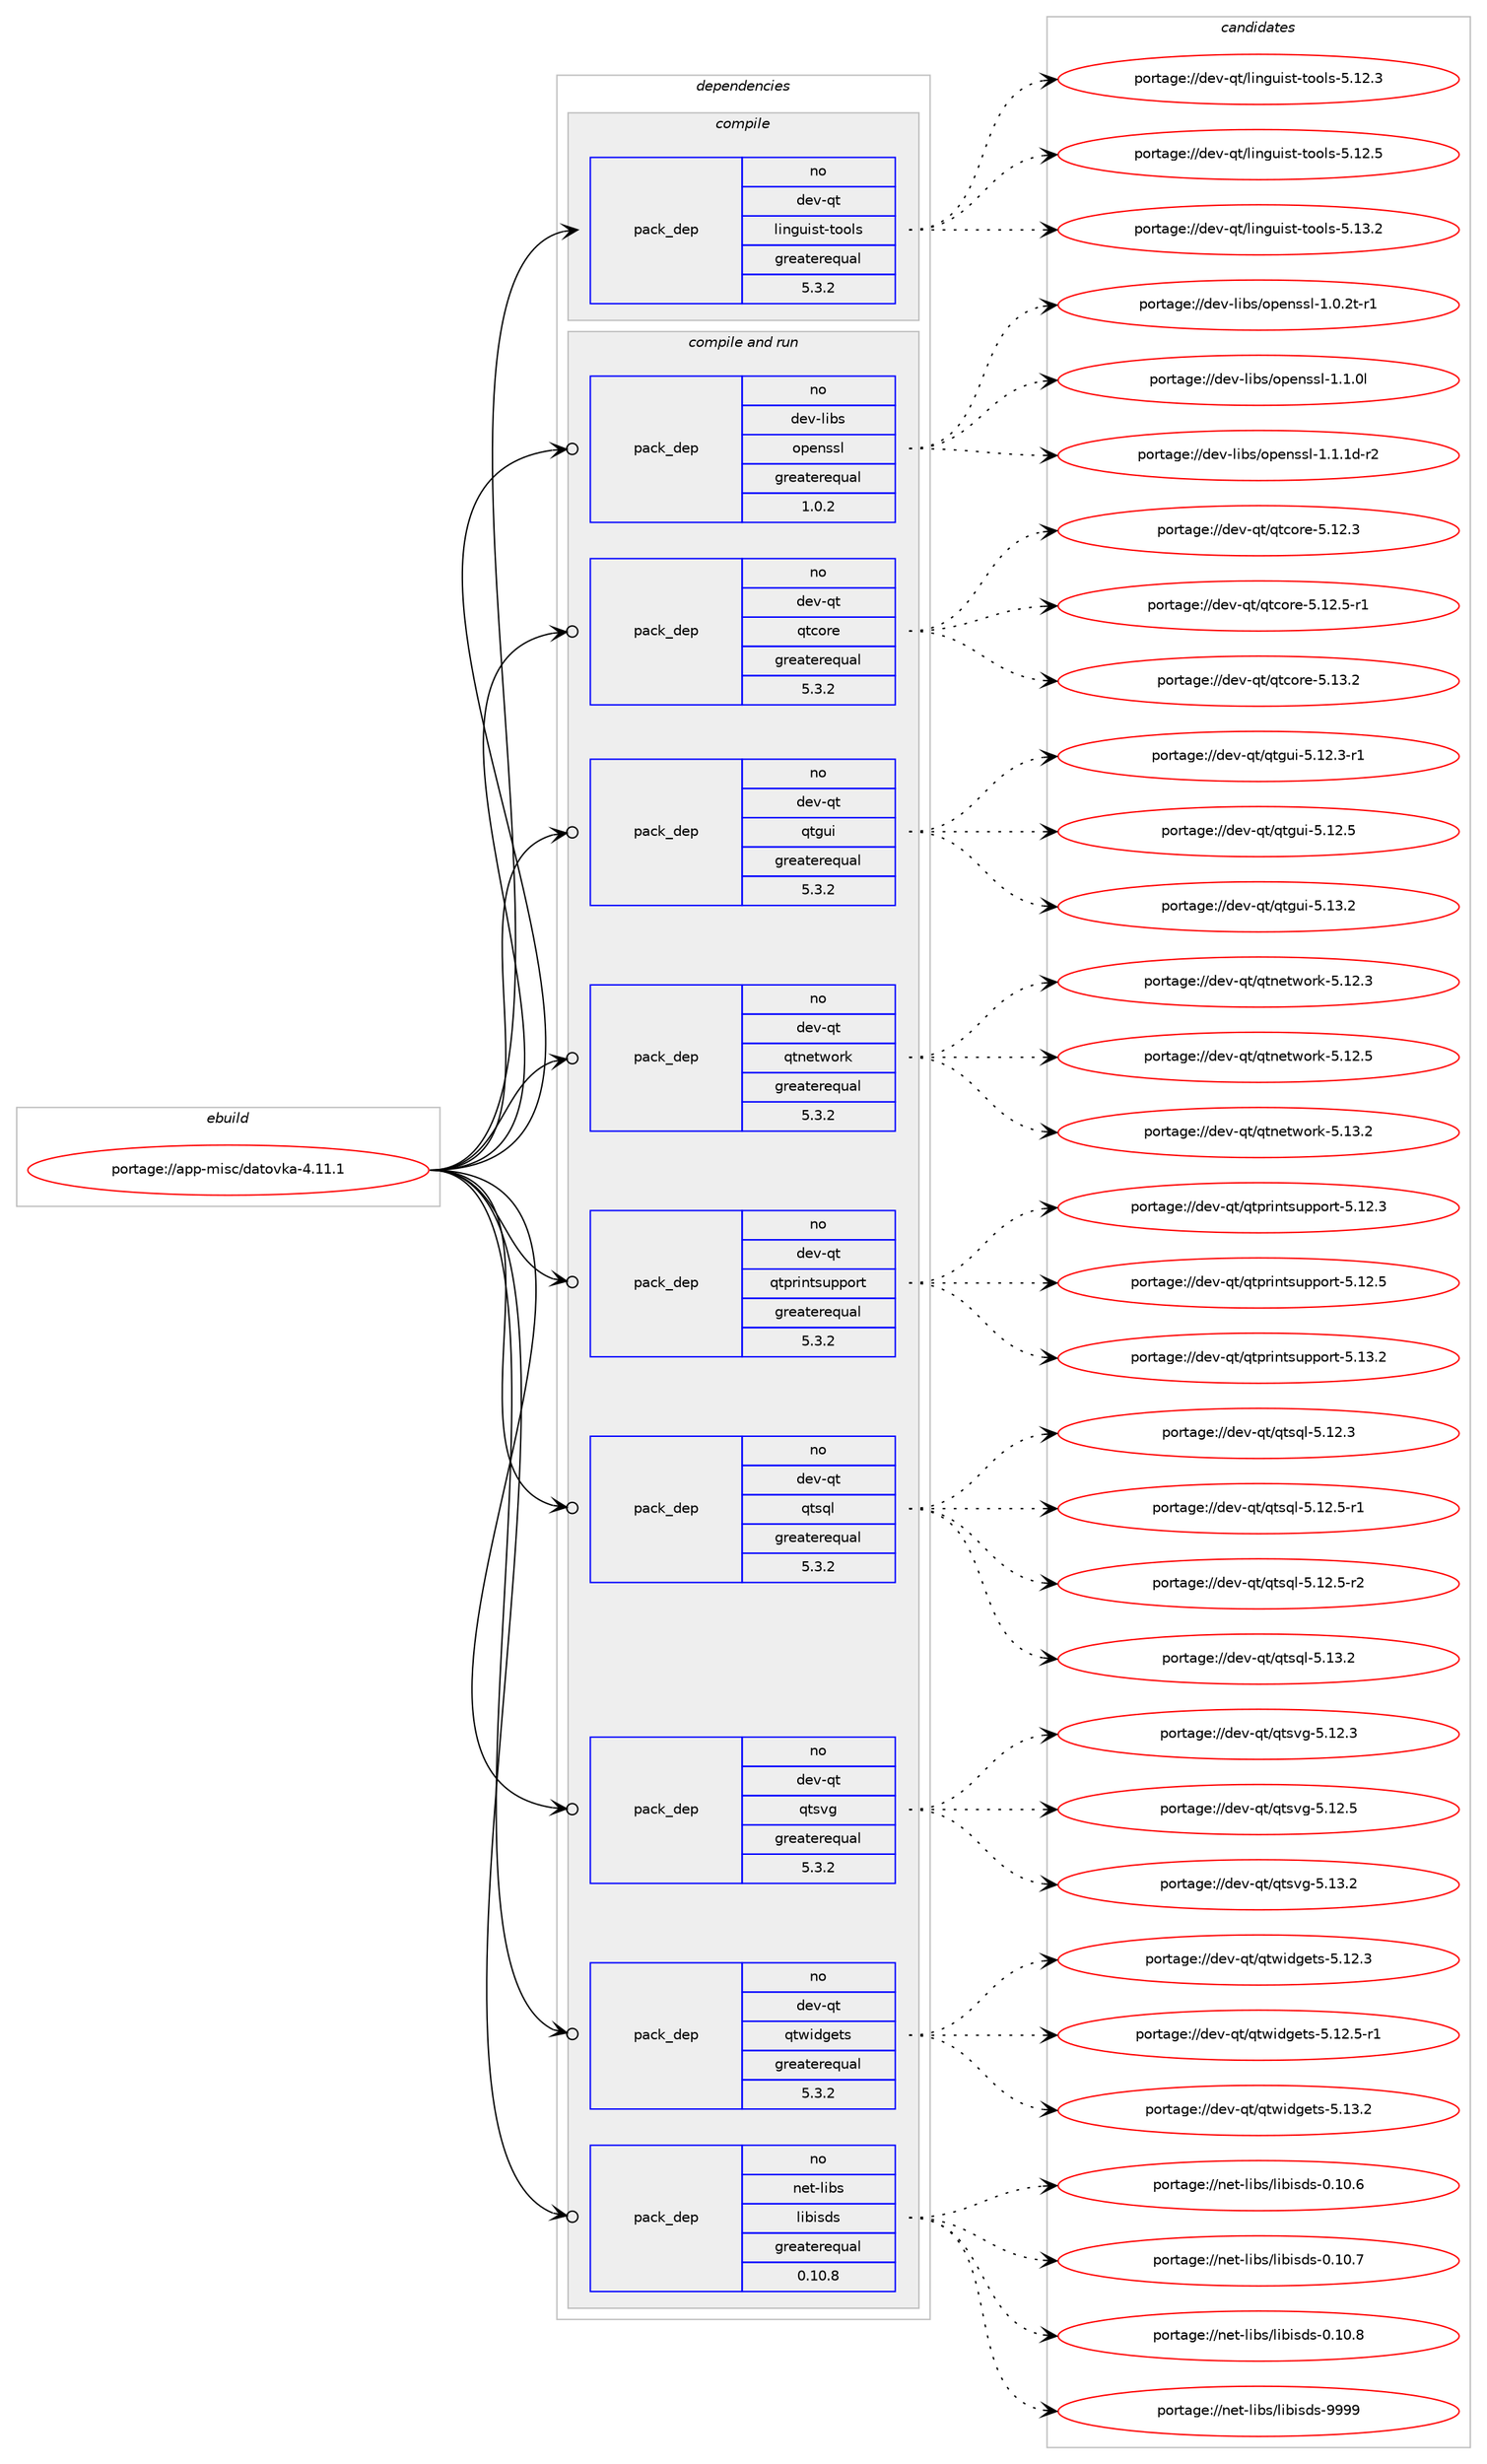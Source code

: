 digraph prolog {

# *************
# Graph options
# *************

newrank=true;
concentrate=true;
compound=true;
graph [rankdir=LR,fontname=Helvetica,fontsize=10,ranksep=1.5];#, ranksep=2.5, nodesep=0.2];
edge  [arrowhead=vee];
node  [fontname=Helvetica,fontsize=10];

# **********
# The ebuild
# **********

subgraph cluster_leftcol {
color=gray;
rank=same;
label=<<i>ebuild</i>>;
id [label="portage://app-misc/datovka-4.11.1", color=red, width=4, href="../app-misc/datovka-4.11.1.svg"];
}

# ****************
# The dependencies
# ****************

subgraph cluster_midcol {
color=gray;
label=<<i>dependencies</i>>;
subgraph cluster_compile {
fillcolor="#eeeeee";
style=filled;
label=<<i>compile</i>>;
subgraph pack24645 {
dependency33643 [label=<<TABLE BORDER="0" CELLBORDER="1" CELLSPACING="0" CELLPADDING="4" WIDTH="220"><TR><TD ROWSPAN="6" CELLPADDING="30">pack_dep</TD></TR><TR><TD WIDTH="110">no</TD></TR><TR><TD>dev-qt</TD></TR><TR><TD>linguist-tools</TD></TR><TR><TD>greaterequal</TD></TR><TR><TD>5.3.2</TD></TR></TABLE>>, shape=none, color=blue];
}
id:e -> dependency33643:w [weight=20,style="solid",arrowhead="vee"];
}
subgraph cluster_compileandrun {
fillcolor="#eeeeee";
style=filled;
label=<<i>compile and run</i>>;
subgraph pack24646 {
dependency33644 [label=<<TABLE BORDER="0" CELLBORDER="1" CELLSPACING="0" CELLPADDING="4" WIDTH="220"><TR><TD ROWSPAN="6" CELLPADDING="30">pack_dep</TD></TR><TR><TD WIDTH="110">no</TD></TR><TR><TD>dev-libs</TD></TR><TR><TD>openssl</TD></TR><TR><TD>greaterequal</TD></TR><TR><TD>1.0.2</TD></TR></TABLE>>, shape=none, color=blue];
}
id:e -> dependency33644:w [weight=20,style="solid",arrowhead="odotvee"];
subgraph pack24647 {
dependency33645 [label=<<TABLE BORDER="0" CELLBORDER="1" CELLSPACING="0" CELLPADDING="4" WIDTH="220"><TR><TD ROWSPAN="6" CELLPADDING="30">pack_dep</TD></TR><TR><TD WIDTH="110">no</TD></TR><TR><TD>dev-qt</TD></TR><TR><TD>qtcore</TD></TR><TR><TD>greaterequal</TD></TR><TR><TD>5.3.2</TD></TR></TABLE>>, shape=none, color=blue];
}
id:e -> dependency33645:w [weight=20,style="solid",arrowhead="odotvee"];
subgraph pack24648 {
dependency33646 [label=<<TABLE BORDER="0" CELLBORDER="1" CELLSPACING="0" CELLPADDING="4" WIDTH="220"><TR><TD ROWSPAN="6" CELLPADDING="30">pack_dep</TD></TR><TR><TD WIDTH="110">no</TD></TR><TR><TD>dev-qt</TD></TR><TR><TD>qtgui</TD></TR><TR><TD>greaterequal</TD></TR><TR><TD>5.3.2</TD></TR></TABLE>>, shape=none, color=blue];
}
id:e -> dependency33646:w [weight=20,style="solid",arrowhead="odotvee"];
subgraph pack24649 {
dependency33647 [label=<<TABLE BORDER="0" CELLBORDER="1" CELLSPACING="0" CELLPADDING="4" WIDTH="220"><TR><TD ROWSPAN="6" CELLPADDING="30">pack_dep</TD></TR><TR><TD WIDTH="110">no</TD></TR><TR><TD>dev-qt</TD></TR><TR><TD>qtnetwork</TD></TR><TR><TD>greaterequal</TD></TR><TR><TD>5.3.2</TD></TR></TABLE>>, shape=none, color=blue];
}
id:e -> dependency33647:w [weight=20,style="solid",arrowhead="odotvee"];
subgraph pack24650 {
dependency33648 [label=<<TABLE BORDER="0" CELLBORDER="1" CELLSPACING="0" CELLPADDING="4" WIDTH="220"><TR><TD ROWSPAN="6" CELLPADDING="30">pack_dep</TD></TR><TR><TD WIDTH="110">no</TD></TR><TR><TD>dev-qt</TD></TR><TR><TD>qtprintsupport</TD></TR><TR><TD>greaterequal</TD></TR><TR><TD>5.3.2</TD></TR></TABLE>>, shape=none, color=blue];
}
id:e -> dependency33648:w [weight=20,style="solid",arrowhead="odotvee"];
subgraph pack24651 {
dependency33649 [label=<<TABLE BORDER="0" CELLBORDER="1" CELLSPACING="0" CELLPADDING="4" WIDTH="220"><TR><TD ROWSPAN="6" CELLPADDING="30">pack_dep</TD></TR><TR><TD WIDTH="110">no</TD></TR><TR><TD>dev-qt</TD></TR><TR><TD>qtsql</TD></TR><TR><TD>greaterequal</TD></TR><TR><TD>5.3.2</TD></TR></TABLE>>, shape=none, color=blue];
}
id:e -> dependency33649:w [weight=20,style="solid",arrowhead="odotvee"];
subgraph pack24652 {
dependency33650 [label=<<TABLE BORDER="0" CELLBORDER="1" CELLSPACING="0" CELLPADDING="4" WIDTH="220"><TR><TD ROWSPAN="6" CELLPADDING="30">pack_dep</TD></TR><TR><TD WIDTH="110">no</TD></TR><TR><TD>dev-qt</TD></TR><TR><TD>qtsvg</TD></TR><TR><TD>greaterequal</TD></TR><TR><TD>5.3.2</TD></TR></TABLE>>, shape=none, color=blue];
}
id:e -> dependency33650:w [weight=20,style="solid",arrowhead="odotvee"];
subgraph pack24653 {
dependency33651 [label=<<TABLE BORDER="0" CELLBORDER="1" CELLSPACING="0" CELLPADDING="4" WIDTH="220"><TR><TD ROWSPAN="6" CELLPADDING="30">pack_dep</TD></TR><TR><TD WIDTH="110">no</TD></TR><TR><TD>dev-qt</TD></TR><TR><TD>qtwidgets</TD></TR><TR><TD>greaterequal</TD></TR><TR><TD>5.3.2</TD></TR></TABLE>>, shape=none, color=blue];
}
id:e -> dependency33651:w [weight=20,style="solid",arrowhead="odotvee"];
subgraph pack24654 {
dependency33652 [label=<<TABLE BORDER="0" CELLBORDER="1" CELLSPACING="0" CELLPADDING="4" WIDTH="220"><TR><TD ROWSPAN="6" CELLPADDING="30">pack_dep</TD></TR><TR><TD WIDTH="110">no</TD></TR><TR><TD>net-libs</TD></TR><TR><TD>libisds</TD></TR><TR><TD>greaterequal</TD></TR><TR><TD>0.10.8</TD></TR></TABLE>>, shape=none, color=blue];
}
id:e -> dependency33652:w [weight=20,style="solid",arrowhead="odotvee"];
}
subgraph cluster_run {
fillcolor="#eeeeee";
style=filled;
label=<<i>run</i>>;
}
}

# **************
# The candidates
# **************

subgraph cluster_choices {
rank=same;
color=gray;
label=<<i>candidates</i>>;

subgraph choice24645 {
color=black;
nodesep=1;
choiceportage10010111845113116471081051101031171051151164511611111110811545534649504651 [label="portage://dev-qt/linguist-tools-5.12.3", color=red, width=4,href="../dev-qt/linguist-tools-5.12.3.svg"];
choiceportage10010111845113116471081051101031171051151164511611111110811545534649504653 [label="portage://dev-qt/linguist-tools-5.12.5", color=red, width=4,href="../dev-qt/linguist-tools-5.12.5.svg"];
choiceportage10010111845113116471081051101031171051151164511611111110811545534649514650 [label="portage://dev-qt/linguist-tools-5.13.2", color=red, width=4,href="../dev-qt/linguist-tools-5.13.2.svg"];
dependency33643:e -> choiceportage10010111845113116471081051101031171051151164511611111110811545534649504651:w [style=dotted,weight="100"];
dependency33643:e -> choiceportage10010111845113116471081051101031171051151164511611111110811545534649504653:w [style=dotted,weight="100"];
dependency33643:e -> choiceportage10010111845113116471081051101031171051151164511611111110811545534649514650:w [style=dotted,weight="100"];
}
subgraph choice24646 {
color=black;
nodesep=1;
choiceportage1001011184510810598115471111121011101151151084549464846501164511449 [label="portage://dev-libs/openssl-1.0.2t-r1", color=red, width=4,href="../dev-libs/openssl-1.0.2t-r1.svg"];
choiceportage100101118451081059811547111112101110115115108454946494648108 [label="portage://dev-libs/openssl-1.1.0l", color=red, width=4,href="../dev-libs/openssl-1.1.0l.svg"];
choiceportage1001011184510810598115471111121011101151151084549464946491004511450 [label="portage://dev-libs/openssl-1.1.1d-r2", color=red, width=4,href="../dev-libs/openssl-1.1.1d-r2.svg"];
dependency33644:e -> choiceportage1001011184510810598115471111121011101151151084549464846501164511449:w [style=dotted,weight="100"];
dependency33644:e -> choiceportage100101118451081059811547111112101110115115108454946494648108:w [style=dotted,weight="100"];
dependency33644:e -> choiceportage1001011184510810598115471111121011101151151084549464946491004511450:w [style=dotted,weight="100"];
}
subgraph choice24647 {
color=black;
nodesep=1;
choiceportage10010111845113116471131169911111410145534649504651 [label="portage://dev-qt/qtcore-5.12.3", color=red, width=4,href="../dev-qt/qtcore-5.12.3.svg"];
choiceportage100101118451131164711311699111114101455346495046534511449 [label="portage://dev-qt/qtcore-5.12.5-r1", color=red, width=4,href="../dev-qt/qtcore-5.12.5-r1.svg"];
choiceportage10010111845113116471131169911111410145534649514650 [label="portage://dev-qt/qtcore-5.13.2", color=red, width=4,href="../dev-qt/qtcore-5.13.2.svg"];
dependency33645:e -> choiceportage10010111845113116471131169911111410145534649504651:w [style=dotted,weight="100"];
dependency33645:e -> choiceportage100101118451131164711311699111114101455346495046534511449:w [style=dotted,weight="100"];
dependency33645:e -> choiceportage10010111845113116471131169911111410145534649514650:w [style=dotted,weight="100"];
}
subgraph choice24648 {
color=black;
nodesep=1;
choiceportage1001011184511311647113116103117105455346495046514511449 [label="portage://dev-qt/qtgui-5.12.3-r1", color=red, width=4,href="../dev-qt/qtgui-5.12.3-r1.svg"];
choiceportage100101118451131164711311610311710545534649504653 [label="portage://dev-qt/qtgui-5.12.5", color=red, width=4,href="../dev-qt/qtgui-5.12.5.svg"];
choiceportage100101118451131164711311610311710545534649514650 [label="portage://dev-qt/qtgui-5.13.2", color=red, width=4,href="../dev-qt/qtgui-5.13.2.svg"];
dependency33646:e -> choiceportage1001011184511311647113116103117105455346495046514511449:w [style=dotted,weight="100"];
dependency33646:e -> choiceportage100101118451131164711311610311710545534649504653:w [style=dotted,weight="100"];
dependency33646:e -> choiceportage100101118451131164711311610311710545534649514650:w [style=dotted,weight="100"];
}
subgraph choice24649 {
color=black;
nodesep=1;
choiceportage100101118451131164711311611010111611911111410745534649504651 [label="portage://dev-qt/qtnetwork-5.12.3", color=red, width=4,href="../dev-qt/qtnetwork-5.12.3.svg"];
choiceportage100101118451131164711311611010111611911111410745534649504653 [label="portage://dev-qt/qtnetwork-5.12.5", color=red, width=4,href="../dev-qt/qtnetwork-5.12.5.svg"];
choiceportage100101118451131164711311611010111611911111410745534649514650 [label="portage://dev-qt/qtnetwork-5.13.2", color=red, width=4,href="../dev-qt/qtnetwork-5.13.2.svg"];
dependency33647:e -> choiceportage100101118451131164711311611010111611911111410745534649504651:w [style=dotted,weight="100"];
dependency33647:e -> choiceportage100101118451131164711311611010111611911111410745534649504653:w [style=dotted,weight="100"];
dependency33647:e -> choiceportage100101118451131164711311611010111611911111410745534649514650:w [style=dotted,weight="100"];
}
subgraph choice24650 {
color=black;
nodesep=1;
choiceportage100101118451131164711311611211410511011611511711211211111411645534649504651 [label="portage://dev-qt/qtprintsupport-5.12.3", color=red, width=4,href="../dev-qt/qtprintsupport-5.12.3.svg"];
choiceportage100101118451131164711311611211410511011611511711211211111411645534649504653 [label="portage://dev-qt/qtprintsupport-5.12.5", color=red, width=4,href="../dev-qt/qtprintsupport-5.12.5.svg"];
choiceportage100101118451131164711311611211410511011611511711211211111411645534649514650 [label="portage://dev-qt/qtprintsupport-5.13.2", color=red, width=4,href="../dev-qt/qtprintsupport-5.13.2.svg"];
dependency33648:e -> choiceportage100101118451131164711311611211410511011611511711211211111411645534649504651:w [style=dotted,weight="100"];
dependency33648:e -> choiceportage100101118451131164711311611211410511011611511711211211111411645534649504653:w [style=dotted,weight="100"];
dependency33648:e -> choiceportage100101118451131164711311611211410511011611511711211211111411645534649514650:w [style=dotted,weight="100"];
}
subgraph choice24651 {
color=black;
nodesep=1;
choiceportage100101118451131164711311611511310845534649504651 [label="portage://dev-qt/qtsql-5.12.3", color=red, width=4,href="../dev-qt/qtsql-5.12.3.svg"];
choiceportage1001011184511311647113116115113108455346495046534511449 [label="portage://dev-qt/qtsql-5.12.5-r1", color=red, width=4,href="../dev-qt/qtsql-5.12.5-r1.svg"];
choiceportage1001011184511311647113116115113108455346495046534511450 [label="portage://dev-qt/qtsql-5.12.5-r2", color=red, width=4,href="../dev-qt/qtsql-5.12.5-r2.svg"];
choiceportage100101118451131164711311611511310845534649514650 [label="portage://dev-qt/qtsql-5.13.2", color=red, width=4,href="../dev-qt/qtsql-5.13.2.svg"];
dependency33649:e -> choiceportage100101118451131164711311611511310845534649504651:w [style=dotted,weight="100"];
dependency33649:e -> choiceportage1001011184511311647113116115113108455346495046534511449:w [style=dotted,weight="100"];
dependency33649:e -> choiceportage1001011184511311647113116115113108455346495046534511450:w [style=dotted,weight="100"];
dependency33649:e -> choiceportage100101118451131164711311611511310845534649514650:w [style=dotted,weight="100"];
}
subgraph choice24652 {
color=black;
nodesep=1;
choiceportage100101118451131164711311611511810345534649504651 [label="portage://dev-qt/qtsvg-5.12.3", color=red, width=4,href="../dev-qt/qtsvg-5.12.3.svg"];
choiceportage100101118451131164711311611511810345534649504653 [label="portage://dev-qt/qtsvg-5.12.5", color=red, width=4,href="../dev-qt/qtsvg-5.12.5.svg"];
choiceportage100101118451131164711311611511810345534649514650 [label="portage://dev-qt/qtsvg-5.13.2", color=red, width=4,href="../dev-qt/qtsvg-5.13.2.svg"];
dependency33650:e -> choiceportage100101118451131164711311611511810345534649504651:w [style=dotted,weight="100"];
dependency33650:e -> choiceportage100101118451131164711311611511810345534649504653:w [style=dotted,weight="100"];
dependency33650:e -> choiceportage100101118451131164711311611511810345534649514650:w [style=dotted,weight="100"];
}
subgraph choice24653 {
color=black;
nodesep=1;
choiceportage100101118451131164711311611910510010310111611545534649504651 [label="portage://dev-qt/qtwidgets-5.12.3", color=red, width=4,href="../dev-qt/qtwidgets-5.12.3.svg"];
choiceportage1001011184511311647113116119105100103101116115455346495046534511449 [label="portage://dev-qt/qtwidgets-5.12.5-r1", color=red, width=4,href="../dev-qt/qtwidgets-5.12.5-r1.svg"];
choiceportage100101118451131164711311611910510010310111611545534649514650 [label="portage://dev-qt/qtwidgets-5.13.2", color=red, width=4,href="../dev-qt/qtwidgets-5.13.2.svg"];
dependency33651:e -> choiceportage100101118451131164711311611910510010310111611545534649504651:w [style=dotted,weight="100"];
dependency33651:e -> choiceportage1001011184511311647113116119105100103101116115455346495046534511449:w [style=dotted,weight="100"];
dependency33651:e -> choiceportage100101118451131164711311611910510010310111611545534649514650:w [style=dotted,weight="100"];
}
subgraph choice24654 {
color=black;
nodesep=1;
choiceportage1101011164510810598115471081059810511510011545484649484654 [label="portage://net-libs/libisds-0.10.6", color=red, width=4,href="../net-libs/libisds-0.10.6.svg"];
choiceportage1101011164510810598115471081059810511510011545484649484655 [label="portage://net-libs/libisds-0.10.7", color=red, width=4,href="../net-libs/libisds-0.10.7.svg"];
choiceportage1101011164510810598115471081059810511510011545484649484656 [label="portage://net-libs/libisds-0.10.8", color=red, width=4,href="../net-libs/libisds-0.10.8.svg"];
choiceportage110101116451081059811547108105981051151001154557575757 [label="portage://net-libs/libisds-9999", color=red, width=4,href="../net-libs/libisds-9999.svg"];
dependency33652:e -> choiceportage1101011164510810598115471081059810511510011545484649484654:w [style=dotted,weight="100"];
dependency33652:e -> choiceportage1101011164510810598115471081059810511510011545484649484655:w [style=dotted,weight="100"];
dependency33652:e -> choiceportage1101011164510810598115471081059810511510011545484649484656:w [style=dotted,weight="100"];
dependency33652:e -> choiceportage110101116451081059811547108105981051151001154557575757:w [style=dotted,weight="100"];
}
}

}
